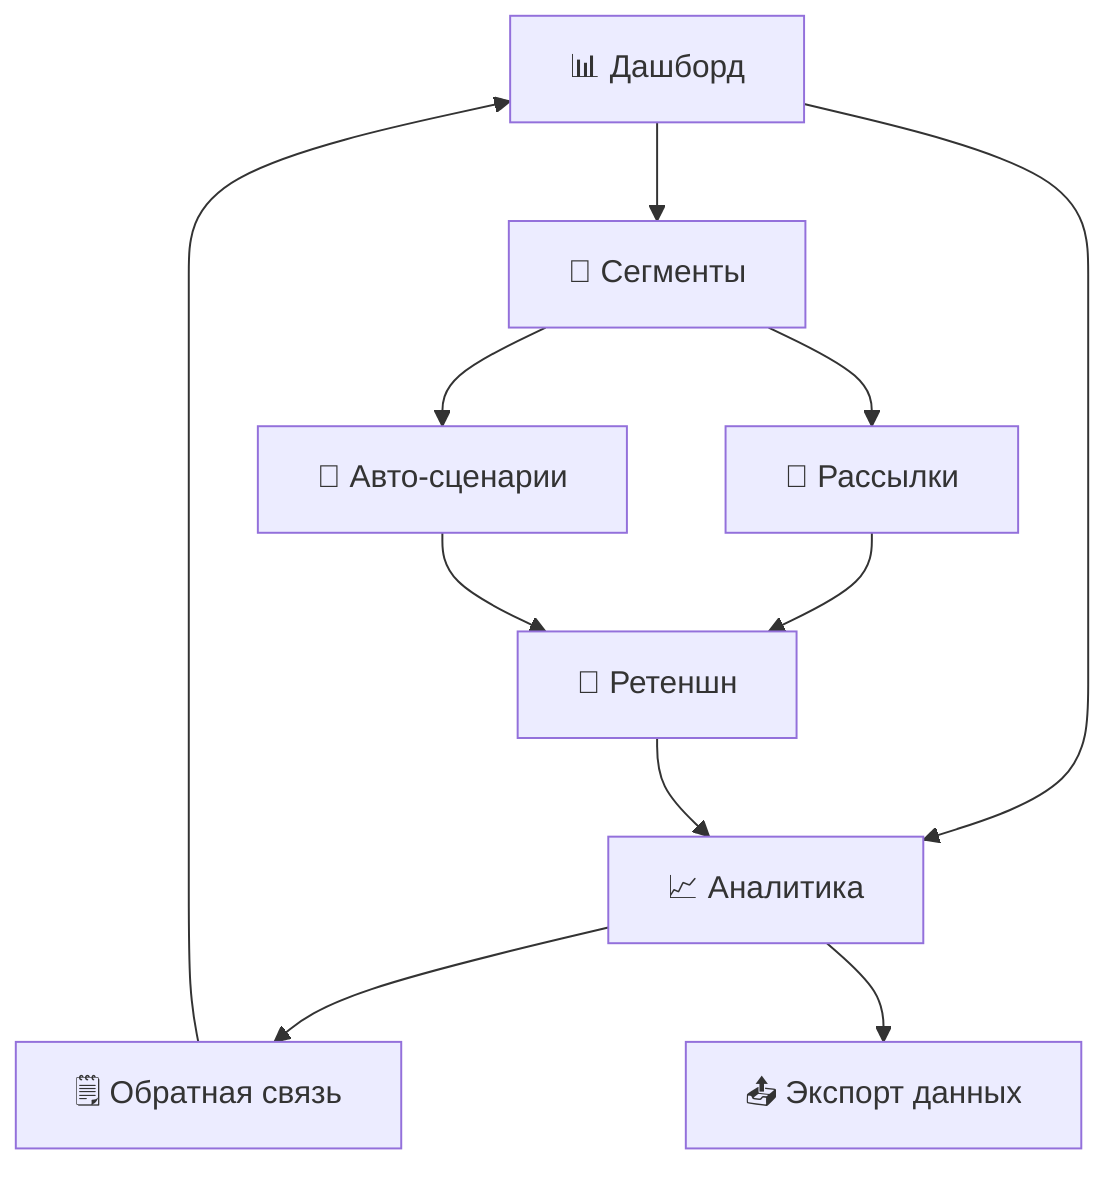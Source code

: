 flowchart TD
  DASHBOARD[📊 Дашборд]
  SEGMENTS[🧩 Сегменты]
  BROADCAST[📨 Рассылки]
  AUTOMATIONS[🔁 Авто-сценарии]
  ANALYTICS[📈 Аналитика]
  RETENTION[🎯 Ретеншн]
  FEEDBACK[🗒️ Обратная связь]
  EXPORT[📤 Экспорт данных]

  DASHBOARD --> SEGMENTS
  DASHBOARD --> ANALYTICS
  SEGMENTS --> BROADCAST
  SEGMENTS --> AUTOMATIONS
  BROADCAST --> RETENTION
  AUTOMATIONS --> RETENTION
  RETENTION --> ANALYTICS
  ANALYTICS --> FEEDBACK
  FEEDBACK --> DASHBOARD
  ANALYTICS --> EXPORT